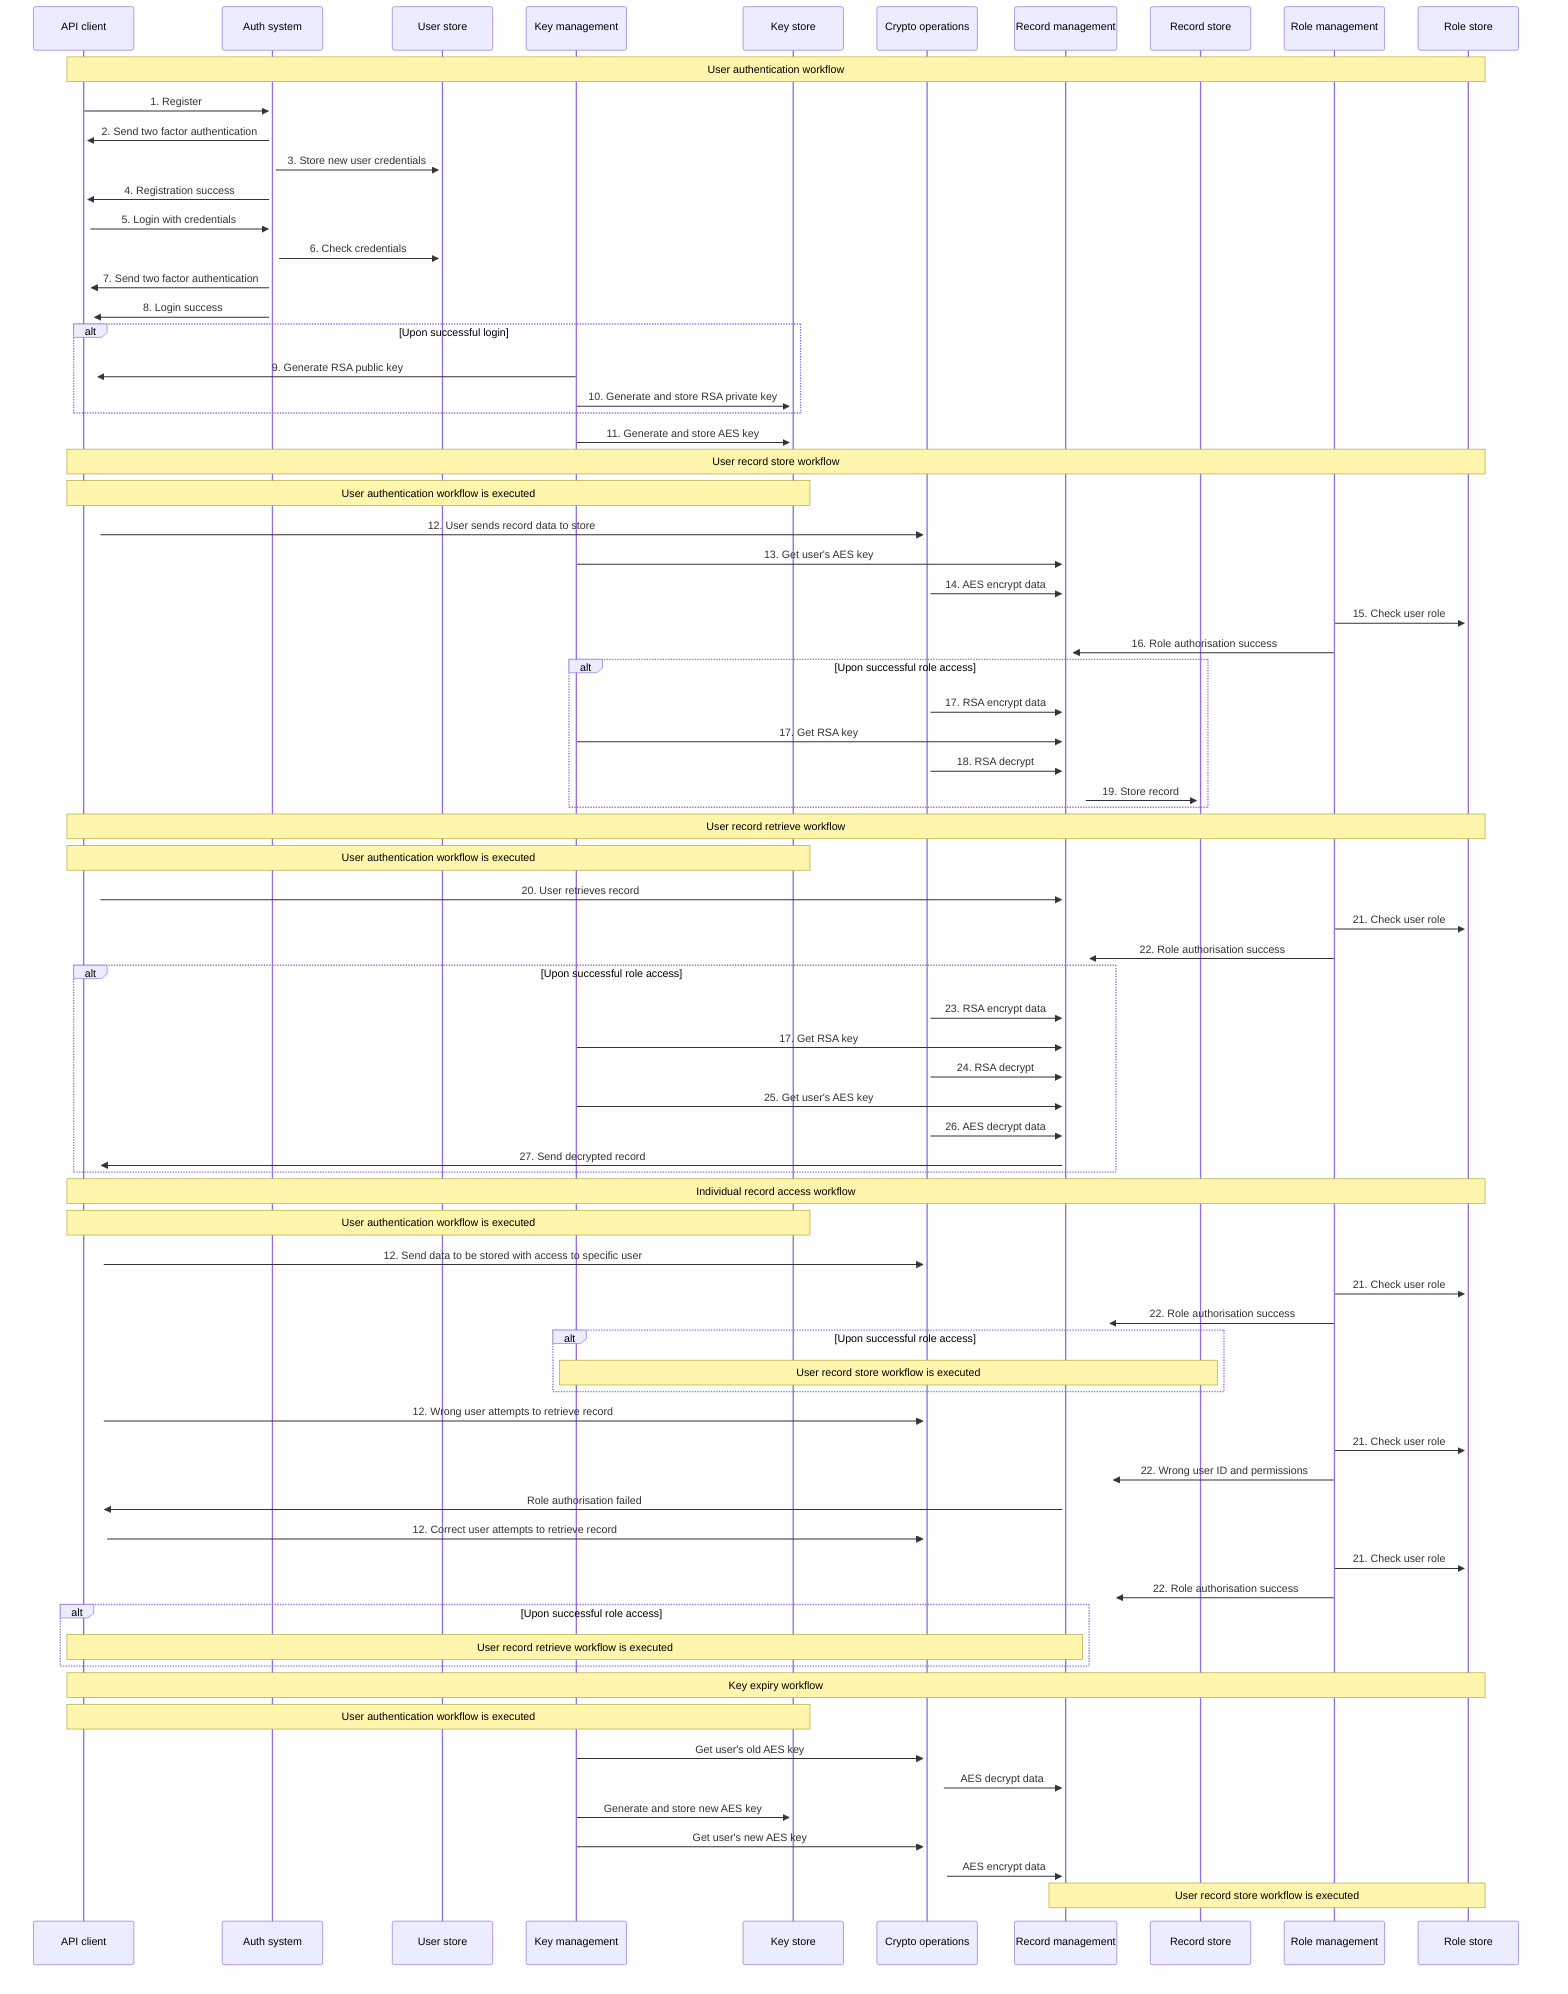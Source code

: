 sequenceDiagram
    participant user as API client
    participant auth as Auth system
    participant user_store as User store
    participant key_management as Key management
    participant key_store as Key store
    participant crypto as Crypto operations
    participant record_management as Record management
    participant record_store as Record store
    participant role_management as Role management
    participant role_store as Role store

    %% User auth workflow
    Note over user,role_store: User authentication workflow
    user->>+auth: 1. Register
    auth->>+user: 2. Send two factor authentication
    auth->>+user_store: 3. Store new user credentials
    auth->>+user: 4. Registration success
    user->>+auth: 5. Login with credentials
    auth->>+user_store: 6. Check credentials
    auth->>+user: 7. Send two factor authentication
    auth->>+user: 8. Login success
    alt Upon successful login
        key_management->>+user: 9. Generate RSA public key
        key_management->>+key_store: 10. Generate and store RSA private key
    end
    key_management->>+key_store: 11. Generate and store AES key

    %% Record store workflow
    Note over user,role_store: User record store workflow
    Note over user,key_store: User authentication workflow is executed
    user->>+crypto: 12. User sends record data to store
    key_management->>+record_management: 13. Get user's AES key
    crypto->>+record_management: 14. AES encrypt data
    role_management->>+role_store: 15. Check user role
    role_management->>+record_management: 16. Role authorisation success
    alt Upon successful role access
        crypto->>+record_management: 17. RSA encrypt data
        key_management->>+record_management: 17. Get RSA key
        crypto->>+record_management: 18. RSA decrypt
        record_management->>+record_store: 19. Store record
    end

    %% Record retrieve workflow
    Note over user,role_store: User record retrieve workflow
    Note over user,key_store: User authentication workflow is executed
    user->>+record_management: 20. User retrieves record
    role_management->>+role_store: 21. Check user role
    role_management->>+record_management: 22. Role authorisation success
    alt Upon successful role access
        crypto->>+record_management: 23. RSA encrypt data
        key_management->>+record_management: 17. Get RSA key
        crypto->>+record_management: 24. RSA decrypt
        key_management->>+record_management: 25. Get user's AES key
        crypto->>+record_management: 26. AES decrypt data
        record_management->>+user: 27. Send decrypted record
    end

    %% Individual record access workflow
    Note over user,role_store: Individual record access workflow
    Note over user,key_store: User authentication workflow is executed
    user->>+crypto: 12. Send data to be stored with access to specific user
    role_management->>+role_store: 21. Check user role
    role_management->>+record_management: 22. Role authorisation success
    alt Upon successful role access
        Note over key_management,record_store: User record store workflow is executed
    end
    user->>+crypto: 12. Wrong user attempts to retrieve record
    role_management->>+role_store: 21. Check user role
    role_management->>+record_management: 22. Wrong user ID and permissions
    record_management->>+user: Role authorisation failed
    user->>+crypto: 12. Correct user attempts to retrieve record
    role_management->>+role_store: 21. Check user role
    role_management->>+record_management: 22. Role authorisation success
    alt Upon successful role access
        Note over user,record_management: User record retrieve workflow is executed
    end

    %% Key expiry workflow
    Note over user,role_store: Key expiry workflow
    Note over user,key_store: User authentication workflow is executed
    key_management->>+crypto: Get user's old AES key
    crypto->>+record_management: AES decrypt data
    key_management->>+key_store: Generate and store new AES key
    key_management->>+crypto: Get user's new AES key
    crypto->>+record_management: AES encrypt data
    Note over record_management,role_store: User record store workflow is executed